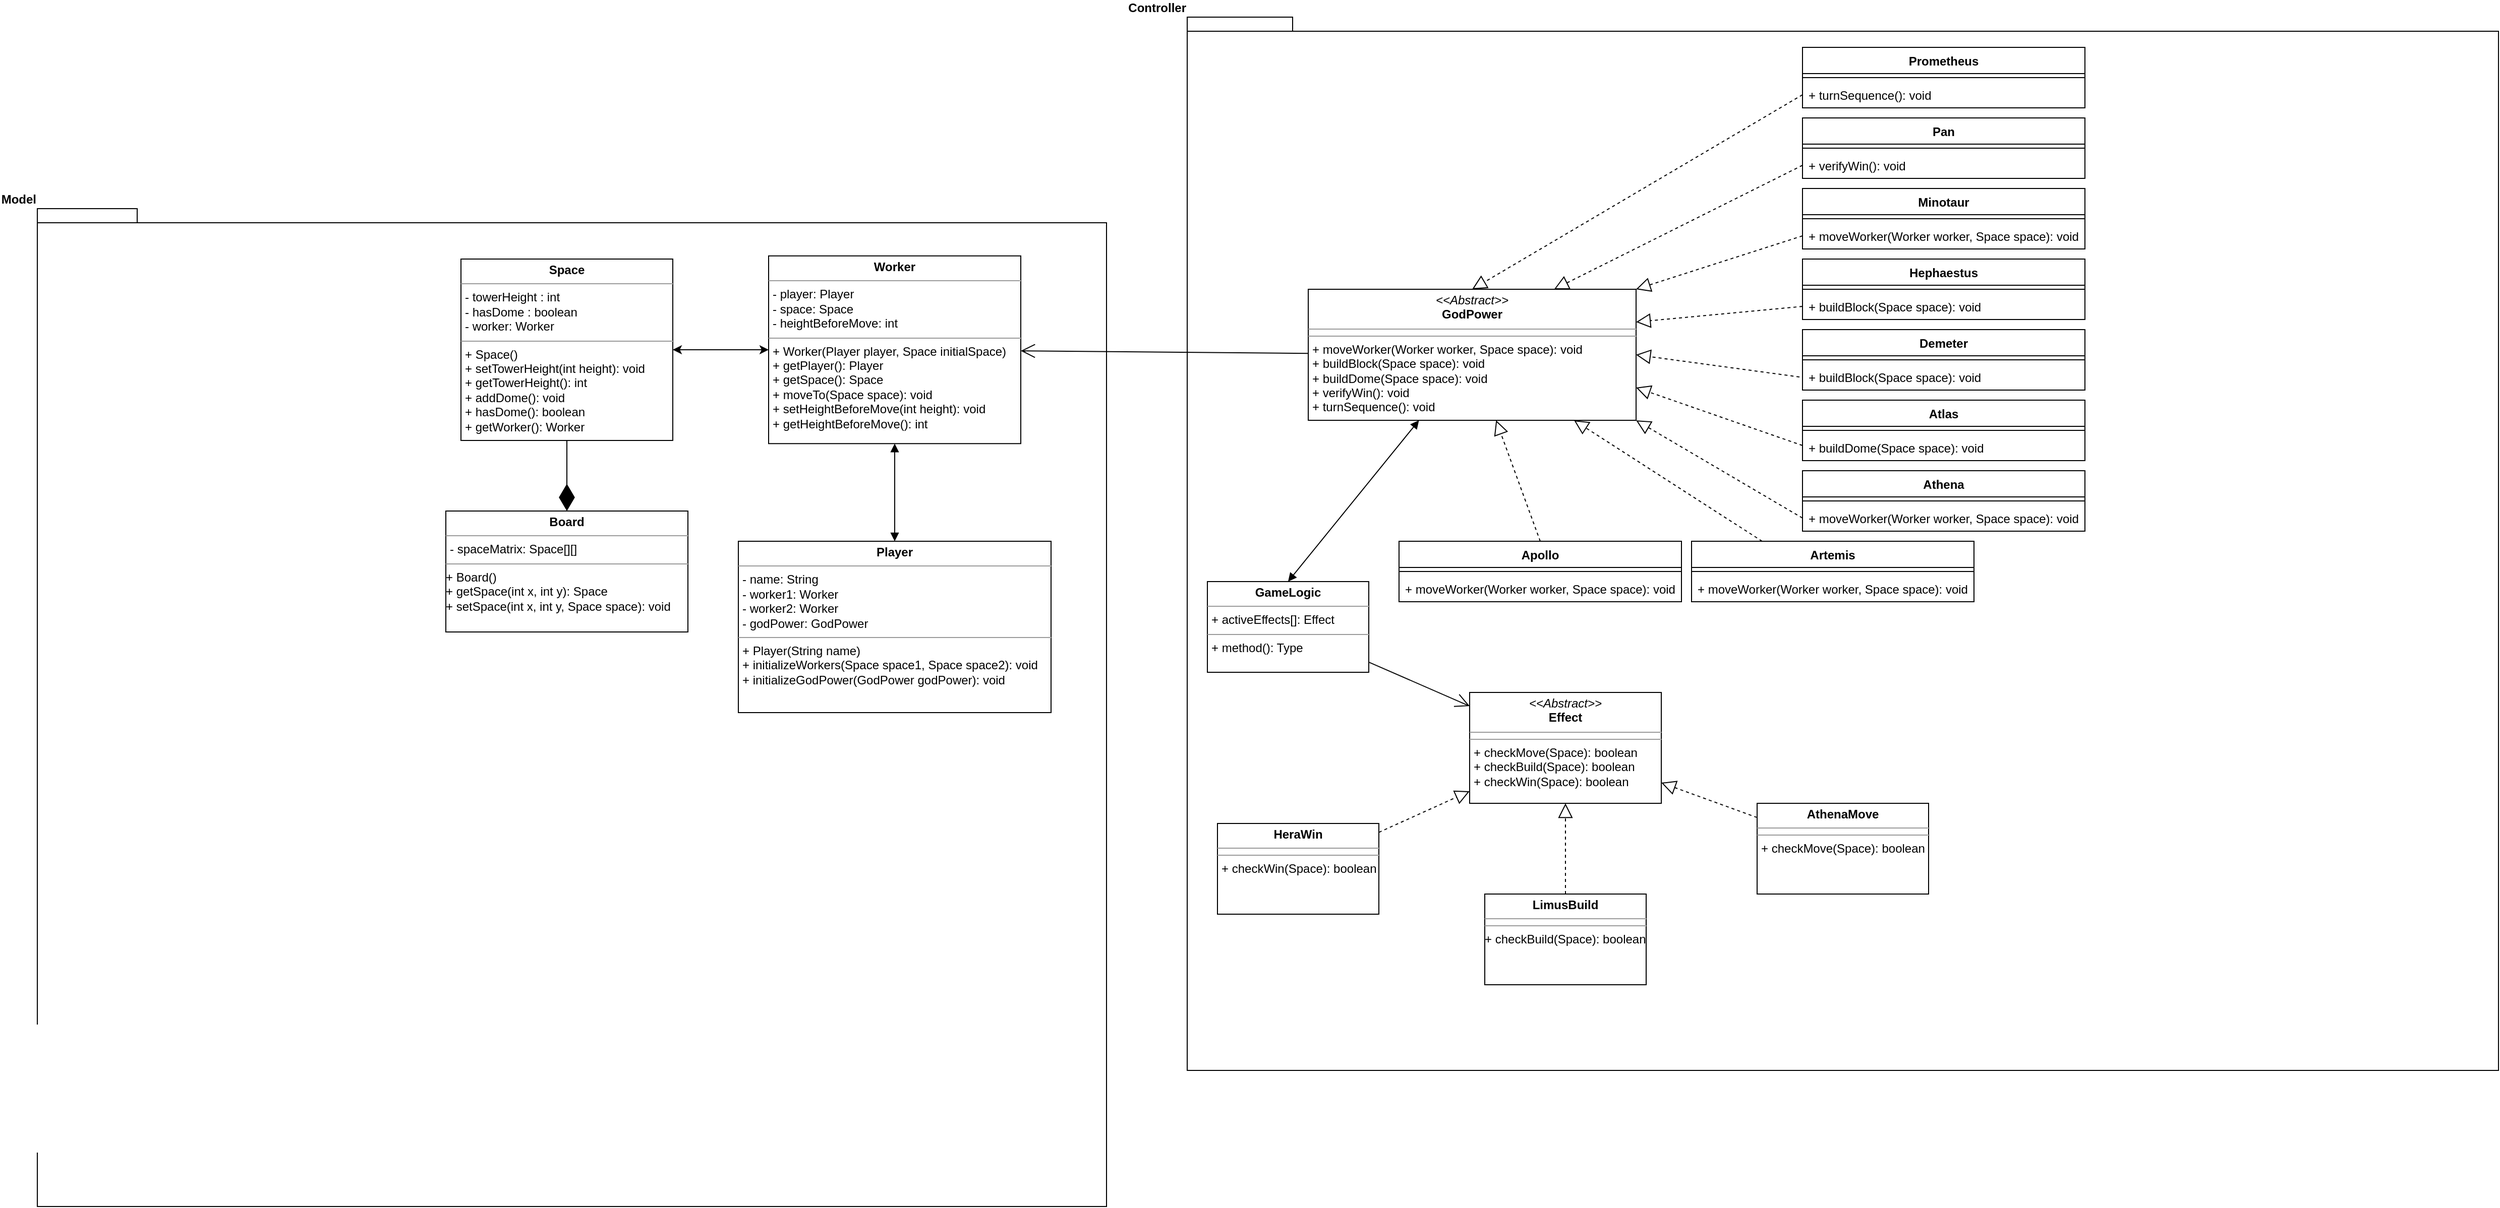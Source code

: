 <mxfile version="12.8.8" type="github"><diagram name="Page-1" id="c4acf3e9-155e-7222-9cf6-157b1a14988f"><mxGraphModel dx="1888" dy="1653" grid="1" gridSize="10" guides="1" tooltips="1" connect="1" arrows="1" fold="1" page="1" pageScale="1" pageWidth="850" pageHeight="1100" background="#ffffff" math="0" shadow="0"><root><mxCell id="0"/><mxCell id="1" parent="0"/><mxCell id="uEDdseuTx4ar9folRoNE-3" value="&lt;div&gt;Model&lt;/div&gt;" style="shape=folder;fontStyle=1;spacingTop=10;tabWidth=40;tabHeight=14;tabPosition=left;html=1;labelPosition=left;verticalLabelPosition=top;align=right;verticalAlign=bottom;" parent="1" vertex="1"><mxGeometry x="-300" y="40" width="1060" height="990" as="geometry"/></mxCell><mxCell id="uEDdseuTx4ar9folRoNE-6" value="&lt;p style=&quot;margin: 0px ; margin-top: 4px ; text-align: center&quot;&gt;&lt;b&gt;Space&lt;/b&gt;&lt;br&gt;&lt;/p&gt;&lt;hr size=&quot;1&quot;&gt;&lt;p style=&quot;margin: 0px ; margin-left: 4px&quot;&gt;- towerHeight : int&lt;/p&gt;&lt;p style=&quot;margin: 0px ; margin-left: 4px&quot;&gt;- hasDome : boolean&lt;/p&gt;&lt;p style=&quot;margin: 0px ; margin-left: 4px&quot;&gt;- worker: Worker&lt;br&gt;&lt;/p&gt;&lt;hr size=&quot;1&quot;&gt;&lt;p style=&quot;margin: 0px ; margin-left: 4px&quot;&gt;+ Space()&lt;br&gt;&lt;/p&gt;&lt;p style=&quot;margin: 0px ; margin-left: 4px&quot;&gt;+ setTowerHeight(int height): void&lt;/p&gt;&lt;p style=&quot;margin: 0px ; margin-left: 4px&quot;&gt;+ getTowerHeight(): int&lt;/p&gt;&lt;p style=&quot;margin: 0px ; margin-left: 4px&quot;&gt;+ addDome(): void&lt;br&gt;&lt;/p&gt;&lt;p style=&quot;margin: 0px ; margin-left: 4px&quot;&gt;+ hasDome(): boolean&lt;/p&gt;&lt;p style=&quot;margin: 0px ; margin-left: 4px&quot;&gt;+ getWorker(): Worker&lt;br&gt;&lt;/p&gt;&lt;p style=&quot;margin: 0px ; margin-left: 4px&quot;&gt;&lt;br&gt;&lt;/p&gt;" style="verticalAlign=top;align=left;overflow=fill;fontSize=12;fontFamily=Helvetica;html=1;" parent="1" vertex="1"><mxGeometry x="120" y="90" width="210" height="180" as="geometry"/></mxCell><mxCell id="uEDdseuTx4ar9folRoNE-10" style="edgeStyle=orthogonalEdgeStyle;rounded=0;orthogonalLoop=1;jettySize=auto;html=1;startArrow=classic;startFill=1;" parent="1" source="uEDdseuTx4ar9folRoNE-9" target="uEDdseuTx4ar9folRoNE-6" edge="1"><mxGeometry relative="1" as="geometry"/></mxCell><mxCell id="uEDdseuTx4ar9folRoNE-9" value="&lt;p style=&quot;margin: 0px ; margin-top: 4px ; text-align: center&quot;&gt;&lt;b&gt;Worker&lt;/b&gt;&lt;br&gt;&lt;/p&gt;&lt;hr size=&quot;1&quot;&gt;&lt;p style=&quot;margin: 0px ; margin-left: 4px&quot;&gt;- player: Player&lt;/p&gt;&lt;p style=&quot;margin: 0px ; margin-left: 4px&quot;&gt;- space: Space&lt;/p&gt;&lt;p style=&quot;margin: 0px ; margin-left: 4px&quot;&gt;- heightBeforeMove: int&lt;br&gt;&lt;/p&gt;&lt;hr size=&quot;1&quot;&gt;&lt;p style=&quot;margin: 0px ; margin-left: 4px&quot;&gt;+ Worker(Player player, Space initialSpace)&lt;br&gt;&lt;/p&gt;&lt;p style=&quot;margin: 0px ; margin-left: 4px&quot;&gt;+ getPlayer(): Player&lt;/p&gt;&lt;p style=&quot;margin: 0px ; margin-left: 4px&quot;&gt;+ getSpace(): Space&lt;/p&gt;&lt;p style=&quot;margin: 0px ; margin-left: 4px&quot;&gt;+ moveTo(Space space): void&lt;/p&gt;&lt;p style=&quot;margin: 0px ; margin-left: 4px&quot;&gt;+ setHeightBeforeMove(int height): void&lt;/p&gt;&lt;p style=&quot;margin: 0px ; margin-left: 4px&quot;&gt;+ getHeightBeforeMove(): int&lt;br&gt;&lt;/p&gt;&lt;p style=&quot;margin: 0px ; margin-left: 4px&quot;&gt;&lt;br&gt;&lt;/p&gt;&lt;p style=&quot;margin: 0px ; margin-left: 4px&quot;&gt;&lt;br&gt;&lt;/p&gt;&lt;p style=&quot;margin: 0px ; margin-left: 4px&quot;&gt;&lt;br&gt;&lt;/p&gt;" style="verticalAlign=top;align=left;overflow=fill;fontSize=12;fontFamily=Helvetica;html=1;" parent="1" vertex="1"><mxGeometry x="425" y="86.88" width="250" height="186.25" as="geometry"/></mxCell><mxCell id="uEDdseuTx4ar9folRoNE-12" value="&lt;p style=&quot;margin: 0px ; margin-top: 4px ; text-align: center&quot;&gt;&lt;b&gt;Player&lt;/b&gt;&lt;br&gt;&lt;/p&gt;&lt;hr size=&quot;1&quot;&gt;&lt;p style=&quot;margin: 0px ; margin-left: 4px&quot;&gt;- name: String&lt;/p&gt;&lt;p style=&quot;margin: 0px ; margin-left: 4px&quot;&gt;- worker1: Worker&lt;/p&gt;&lt;p style=&quot;margin: 0px ; margin-left: 4px&quot;&gt;- worker2: Worker&lt;/p&gt;&lt;p style=&quot;margin: 0px ; margin-left: 4px&quot;&gt;- godPower: GodPower&lt;br&gt;&lt;/p&gt;&lt;hr size=&quot;1&quot;&gt;&lt;p style=&quot;margin: 0px ; margin-left: 4px&quot;&gt;+ Player(String name)&lt;/p&gt;&lt;p style=&quot;margin: 0px ; margin-left: 4px&quot;&gt;+ initializeWorkers(Space space1, Space space2): void&lt;br&gt;&lt;/p&gt;&lt;p style=&quot;margin: 0px ; margin-left: 4px&quot;&gt;+ initializeGodPower(GodPower godPower): void&lt;/p&gt;&lt;p style=&quot;margin: 0px ; margin-left: 4px&quot;&gt;&lt;br&gt;&lt;/p&gt;" style="verticalAlign=top;align=left;overflow=fill;fontSize=12;fontFamily=Helvetica;html=1;" parent="1" vertex="1"><mxGeometry x="395" y="370" width="310" height="170" as="geometry"/></mxCell><mxCell id="uEDdseuTx4ar9folRoNE-13" value="" style="endArrow=block;startArrow=block;endFill=1;startFill=1;html=1;exitX=0.5;exitY=1;exitDx=0;exitDy=0;entryX=0.5;entryY=0;entryDx=0;entryDy=0;" parent="1" source="uEDdseuTx4ar9folRoNE-9" target="uEDdseuTx4ar9folRoNE-12" edge="1"><mxGeometry width="160" relative="1" as="geometry"><mxPoint x="340" y="330" as="sourcePoint"/><mxPoint x="500" y="330" as="targetPoint"/></mxGeometry></mxCell><mxCell id="uEDdseuTx4ar9folRoNE-25" value="&lt;p style=&quot;margin: 0px ; margin-top: 4px ; text-align: center&quot;&gt;&lt;b&gt;Board&lt;/b&gt;&lt;br&gt;&lt;/p&gt;&lt;hr size=&quot;1&quot;&gt;&lt;p style=&quot;margin: 0px ; margin-left: 4px&quot;&gt;- spaceMatrix: Space[][]&lt;/p&gt;&lt;hr size=&quot;1&quot;&gt;&lt;div&gt;+ Board()&lt;br&gt;&lt;/div&gt;&lt;div&gt;+ getSpace(int x, int y): Space&lt;/div&gt;&lt;div&gt;+ setSpace(int x, int y, Space space): void&lt;br&gt;&lt;/div&gt;" style="verticalAlign=top;align=left;overflow=fill;fontSize=12;fontFamily=Helvetica;html=1;" parent="1" vertex="1"><mxGeometry x="105" y="340" width="240" height="120" as="geometry"/></mxCell><mxCell id="uEDdseuTx4ar9folRoNE-28" value="" style="endArrow=diamondThin;endFill=1;endSize=24;html=1;" parent="1" source="uEDdseuTx4ar9folRoNE-6" target="uEDdseuTx4ar9folRoNE-25" edge="1"><mxGeometry width="160" relative="1" as="geometry"><mxPoint x="340" y="340" as="sourcePoint"/><mxPoint x="500" y="340" as="targetPoint"/></mxGeometry></mxCell><mxCell id="uEDdseuTx4ar9folRoNE-29" value="Controller" style="shape=folder;fontStyle=1;spacingTop=10;tabWidth=40;tabHeight=14;tabPosition=left;html=1;labelPosition=left;verticalLabelPosition=top;align=right;verticalAlign=bottom;" parent="1" vertex="1"><mxGeometry x="840" y="-150" width="1300" height="1045" as="geometry"/></mxCell><mxCell id="uEDdseuTx4ar9folRoNE-31" value="&lt;p style=&quot;margin: 0px ; margin-top: 4px ; text-align: center&quot;&gt;&lt;i&gt;&amp;lt;&amp;lt;Abstract&amp;gt;&amp;gt;&lt;/i&gt;&lt;br&gt;&lt;b&gt;GodPower&lt;/b&gt;&lt;/p&gt;&lt;hr size=&quot;1&quot;&gt;&lt;hr size=&quot;1&quot;&gt;&lt;p style=&quot;margin: 0px ; margin-left: 4px&quot;&gt;+ moveWorker(Worker worker, Space space): void&lt;/p&gt;&lt;p style=&quot;margin: 0px ; margin-left: 4px&quot;&gt;+ buildBlock(Space space): void&lt;br&gt;&lt;/p&gt;&lt;p style=&quot;margin: 0px ; margin-left: 4px&quot;&gt;+ buildDome(Space space): void&lt;/p&gt;&lt;p style=&quot;margin: 0px ; margin-left: 4px&quot;&gt;+ verifyWin(): void&lt;/p&gt;&lt;p style=&quot;margin: 0px ; margin-left: 4px&quot;&gt;+ turnSequence(): void&lt;br&gt;&lt;/p&gt;&lt;p style=&quot;margin: 0px ; margin-left: 4px&quot;&gt;&lt;br&gt;&lt;/p&gt;" style="verticalAlign=top;align=left;overflow=fill;fontSize=12;fontFamily=Helvetica;html=1;" parent="1" vertex="1"><mxGeometry x="960" y="120" width="325" height="130" as="geometry"/></mxCell><mxCell id="uEDdseuTx4ar9folRoNE-32" value="" style="endArrow=open;endFill=1;endSize=12;html=1;" parent="1" source="uEDdseuTx4ar9folRoNE-31" target="uEDdseuTx4ar9folRoNE-9" edge="1"><mxGeometry width="160" relative="1" as="geometry"><mxPoint x="680" y="270" as="sourcePoint"/><mxPoint x="840" y="270" as="targetPoint"/></mxGeometry></mxCell><mxCell id="A2e2mmVc-ByPGTGszFhx-50" value="" style="endArrow=block;dashed=1;endFill=0;endSize=12;html=1;exitX=0.5;exitY=0;exitDx=0;exitDy=0;" parent="1" source="A2e2mmVc-ByPGTGszFhx-5" target="uEDdseuTx4ar9folRoNE-31" edge="1"><mxGeometry width="160" relative="1" as="geometry"><mxPoint x="990" y="300" as="sourcePoint"/><mxPoint x="1011" y="250" as="targetPoint"/></mxGeometry></mxCell><mxCell id="A2e2mmVc-ByPGTGszFhx-41" value="Prometheus" style="swimlane;fontStyle=1;align=center;verticalAlign=top;childLayout=stackLayout;horizontal=1;startSize=26;horizontalStack=0;resizeParent=1;resizeParentMax=0;resizeLast=0;collapsible=1;marginBottom=0;" parent="1" vertex="1"><mxGeometry x="1450" y="-120" width="280" height="60" as="geometry"/></mxCell><mxCell id="A2e2mmVc-ByPGTGszFhx-43" value="" style="line;strokeWidth=1;fillColor=none;align=left;verticalAlign=middle;spacingTop=-1;spacingLeft=3;spacingRight=3;rotatable=0;labelPosition=right;points=[];portConstraint=eastwest;" parent="A2e2mmVc-ByPGTGszFhx-41" vertex="1"><mxGeometry y="26" width="280" height="8" as="geometry"/></mxCell><mxCell id="A2e2mmVc-ByPGTGszFhx-44" value="+ turnSequence(): void" style="text;strokeColor=none;fillColor=none;align=left;verticalAlign=top;spacingLeft=4;spacingRight=4;overflow=hidden;rotatable=0;points=[[0,0.5],[1,0.5]];portConstraint=eastwest;" parent="A2e2mmVc-ByPGTGszFhx-41" vertex="1"><mxGeometry y="34" width="280" height="26" as="geometry"/></mxCell><mxCell id="A2e2mmVc-ByPGTGszFhx-37" value="Pan" style="swimlane;fontStyle=1;align=center;verticalAlign=top;childLayout=stackLayout;horizontal=1;startSize=26;horizontalStack=0;resizeParent=1;resizeParentMax=0;resizeLast=0;collapsible=1;marginBottom=0;" parent="1" vertex="1"><mxGeometry x="1450" y="-50" width="280" height="60" as="geometry"/></mxCell><mxCell id="A2e2mmVc-ByPGTGszFhx-39" value="" style="line;strokeWidth=1;fillColor=none;align=left;verticalAlign=middle;spacingTop=-1;spacingLeft=3;spacingRight=3;rotatable=0;labelPosition=right;points=[];portConstraint=eastwest;" parent="A2e2mmVc-ByPGTGszFhx-37" vertex="1"><mxGeometry y="26" width="280" height="8" as="geometry"/></mxCell><mxCell id="A2e2mmVc-ByPGTGszFhx-40" value="+ verifyWin(): void&#xA;&#xA;" style="text;strokeColor=none;fillColor=none;align=left;verticalAlign=top;spacingLeft=4;spacingRight=4;overflow=hidden;rotatable=0;points=[[0,0.5],[1,0.5]];portConstraint=eastwest;" parent="A2e2mmVc-ByPGTGszFhx-37" vertex="1"><mxGeometry y="34" width="280" height="26" as="geometry"/></mxCell><mxCell id="A2e2mmVc-ByPGTGszFhx-33" value="Minotaur" style="swimlane;fontStyle=1;align=center;verticalAlign=top;childLayout=stackLayout;horizontal=1;startSize=26;horizontalStack=0;resizeParent=1;resizeParentMax=0;resizeLast=0;collapsible=1;marginBottom=0;" parent="1" vertex="1"><mxGeometry x="1450" y="20" width="280" height="60" as="geometry"/></mxCell><mxCell id="A2e2mmVc-ByPGTGszFhx-35" value="" style="line;strokeWidth=1;fillColor=none;align=left;verticalAlign=middle;spacingTop=-1;spacingLeft=3;spacingRight=3;rotatable=0;labelPosition=right;points=[];portConstraint=eastwest;" parent="A2e2mmVc-ByPGTGszFhx-33" vertex="1"><mxGeometry y="26" width="280" height="8" as="geometry"/></mxCell><mxCell id="A2e2mmVc-ByPGTGszFhx-36" value="+ moveWorker(Worker worker, Space space): void&#xA;" style="text;strokeColor=none;fillColor=none;align=left;verticalAlign=top;spacingLeft=4;spacingRight=4;overflow=hidden;rotatable=0;points=[[0,0.5],[1,0.5]];portConstraint=eastwest;" parent="A2e2mmVc-ByPGTGszFhx-33" vertex="1"><mxGeometry y="34" width="280" height="26" as="geometry"/></mxCell><mxCell id="A2e2mmVc-ByPGTGszFhx-29" value="Hephaestus" style="swimlane;fontStyle=1;align=center;verticalAlign=top;childLayout=stackLayout;horizontal=1;startSize=26;horizontalStack=0;resizeParent=1;resizeParentMax=0;resizeLast=0;collapsible=1;marginBottom=0;" parent="1" vertex="1"><mxGeometry x="1450" y="90" width="280" height="60" as="geometry"/></mxCell><mxCell id="A2e2mmVc-ByPGTGszFhx-31" value="" style="line;strokeWidth=1;fillColor=none;align=left;verticalAlign=middle;spacingTop=-1;spacingLeft=3;spacingRight=3;rotatable=0;labelPosition=right;points=[];portConstraint=eastwest;" parent="A2e2mmVc-ByPGTGszFhx-29" vertex="1"><mxGeometry y="26" width="280" height="8" as="geometry"/></mxCell><mxCell id="A2e2mmVc-ByPGTGszFhx-32" value="+ buildBlock(Space space): void&#xA;&#xA;" style="text;strokeColor=none;fillColor=none;align=left;verticalAlign=top;spacingLeft=4;spacingRight=4;overflow=hidden;rotatable=0;points=[[0,0.5],[1,0.5]];portConstraint=eastwest;" parent="A2e2mmVc-ByPGTGszFhx-29" vertex="1"><mxGeometry y="34" width="280" height="26" as="geometry"/></mxCell><mxCell id="A2e2mmVc-ByPGTGszFhx-25" value="Demeter" style="swimlane;fontStyle=1;align=center;verticalAlign=top;childLayout=stackLayout;horizontal=1;startSize=26;horizontalStack=0;resizeParent=1;resizeParentMax=0;resizeLast=0;collapsible=1;marginBottom=0;" parent="1" vertex="1"><mxGeometry x="1450" y="160" width="280" height="60" as="geometry"/></mxCell><mxCell id="A2e2mmVc-ByPGTGszFhx-27" value="" style="line;strokeWidth=1;fillColor=none;align=left;verticalAlign=middle;spacingTop=-1;spacingLeft=3;spacingRight=3;rotatable=0;labelPosition=right;points=[];portConstraint=eastwest;" parent="A2e2mmVc-ByPGTGszFhx-25" vertex="1"><mxGeometry y="26" width="280" height="8" as="geometry"/></mxCell><mxCell id="A2e2mmVc-ByPGTGszFhx-28" value="+ buildBlock(Space space): void&#xA;&#xA;" style="text;strokeColor=none;fillColor=none;align=left;verticalAlign=top;spacingLeft=4;spacingRight=4;overflow=hidden;rotatable=0;points=[[0,0.5],[1,0.5]];portConstraint=eastwest;" parent="A2e2mmVc-ByPGTGszFhx-25" vertex="1"><mxGeometry y="34" width="280" height="26" as="geometry"/></mxCell><mxCell id="A2e2mmVc-ByPGTGszFhx-21" value="Atlas" style="swimlane;fontStyle=1;align=center;verticalAlign=top;childLayout=stackLayout;horizontal=1;startSize=26;horizontalStack=0;resizeParent=1;resizeParentMax=0;resizeLast=0;collapsible=1;marginBottom=0;" parent="1" vertex="1"><mxGeometry x="1450" y="230" width="280" height="60" as="geometry"/></mxCell><mxCell id="A2e2mmVc-ByPGTGszFhx-23" value="" style="line;strokeWidth=1;fillColor=none;align=left;verticalAlign=middle;spacingTop=-1;spacingLeft=3;spacingRight=3;rotatable=0;labelPosition=right;points=[];portConstraint=eastwest;" parent="A2e2mmVc-ByPGTGszFhx-21" vertex="1"><mxGeometry y="26" width="280" height="8" as="geometry"/></mxCell><mxCell id="A2e2mmVc-ByPGTGszFhx-24" value="+ buildDome(Space space): void" style="text;strokeColor=none;fillColor=none;align=left;verticalAlign=top;spacingLeft=4;spacingRight=4;overflow=hidden;rotatable=0;points=[[0,0.5],[1,0.5]];portConstraint=eastwest;" parent="A2e2mmVc-ByPGTGszFhx-21" vertex="1"><mxGeometry y="34" width="280" height="26" as="geometry"/></mxCell><mxCell id="A2e2mmVc-ByPGTGszFhx-17" value="Athena" style="swimlane;fontStyle=1;align=center;verticalAlign=top;childLayout=stackLayout;horizontal=1;startSize=26;horizontalStack=0;resizeParent=1;resizeParentMax=0;resizeLast=0;collapsible=1;marginBottom=0;" parent="1" vertex="1"><mxGeometry x="1450" y="300" width="280" height="60" as="geometry"/></mxCell><mxCell id="A2e2mmVc-ByPGTGszFhx-19" value="" style="line;strokeWidth=1;fillColor=none;align=left;verticalAlign=middle;spacingTop=-1;spacingLeft=3;spacingRight=3;rotatable=0;labelPosition=right;points=[];portConstraint=eastwest;" parent="A2e2mmVc-ByPGTGszFhx-17" vertex="1"><mxGeometry y="26" width="280" height="8" as="geometry"/></mxCell><mxCell id="A2e2mmVc-ByPGTGszFhx-20" value="+ moveWorker(Worker worker, Space space): void&#xA;" style="text;strokeColor=none;fillColor=none;align=left;verticalAlign=top;spacingLeft=4;spacingRight=4;overflow=hidden;rotatable=0;points=[[0,0.5],[1,0.5]];portConstraint=eastwest;" parent="A2e2mmVc-ByPGTGszFhx-17" vertex="1"><mxGeometry y="34" width="280" height="26" as="geometry"/></mxCell><mxCell id="A2e2mmVc-ByPGTGszFhx-51" value="" style="endArrow=block;dashed=1;endFill=0;endSize=12;html=1;exitX=0.25;exitY=0;exitDx=0;exitDy=0;" parent="1" source="A2e2mmVc-ByPGTGszFhx-9" edge="1" target="uEDdseuTx4ar9folRoNE-31"><mxGeometry width="160" relative="1" as="geometry"><mxPoint x="1290" y="120" as="sourcePoint"/><mxPoint x="1230" y="240" as="targetPoint"/></mxGeometry></mxCell><mxCell id="A2e2mmVc-ByPGTGszFhx-54" value="" style="endArrow=block;dashed=1;endFill=0;endSize=12;html=1;exitX=0;exitY=0.5;exitDx=0;exitDy=0;entryX=1;entryY=0;entryDx=0;entryDy=0;" parent="1" source="A2e2mmVc-ByPGTGszFhx-36" target="uEDdseuTx4ar9folRoNE-31" edge="1"><mxGeometry width="160" relative="1" as="geometry"><mxPoint x="1290" y="140" as="sourcePoint"/><mxPoint x="1450" y="140" as="targetPoint"/></mxGeometry></mxCell><mxCell id="A2e2mmVc-ByPGTGszFhx-55" value="" style="endArrow=block;dashed=1;endFill=0;endSize=12;html=1;exitX=0;exitY=0.5;exitDx=0;exitDy=0;entryX=0.75;entryY=0;entryDx=0;entryDy=0;" parent="1" source="A2e2mmVc-ByPGTGszFhx-40" target="uEDdseuTx4ar9folRoNE-31" edge="1"><mxGeometry width="160" relative="1" as="geometry"><mxPoint x="1160" y="-10" as="sourcePoint"/><mxPoint x="1320" y="-10" as="targetPoint"/></mxGeometry></mxCell><mxCell id="A2e2mmVc-ByPGTGszFhx-56" value="" style="endArrow=block;dashed=1;endFill=0;endSize=12;html=1;entryX=0.5;entryY=0;entryDx=0;entryDy=0;exitX=0;exitY=0.5;exitDx=0;exitDy=0;" parent="1" source="A2e2mmVc-ByPGTGszFhx-44" target="uEDdseuTx4ar9folRoNE-31" edge="1"><mxGeometry width="160" relative="1" as="geometry"><mxPoint x="970" y="-50" as="sourcePoint"/><mxPoint x="1130" y="-50" as="targetPoint"/></mxGeometry></mxCell><mxCell id="A2e2mmVc-ByPGTGszFhx-57" value="" style="endArrow=block;dashed=1;endFill=0;endSize=12;html=1;entryX=1;entryY=0.25;entryDx=0;entryDy=0;exitX=0;exitY=0.5;exitDx=0;exitDy=0;" parent="1" source="A2e2mmVc-ByPGTGszFhx-32" target="uEDdseuTx4ar9folRoNE-31" edge="1"><mxGeometry width="160" relative="1" as="geometry"><mxPoint x="1290" y="140" as="sourcePoint"/><mxPoint x="1450" y="140" as="targetPoint"/></mxGeometry></mxCell><mxCell id="A2e2mmVc-ByPGTGszFhx-58" value="" style="endArrow=block;dashed=1;endFill=0;endSize=12;html=1;entryX=1;entryY=0.5;entryDx=0;entryDy=0;" parent="1" target="uEDdseuTx4ar9folRoNE-31" edge="1"><mxGeometry width="160" relative="1" as="geometry"><mxPoint x="1447" y="207" as="sourcePoint"/><mxPoint x="1435" y="320" as="targetPoint"/></mxGeometry></mxCell><mxCell id="A2e2mmVc-ByPGTGszFhx-59" value="" style="endArrow=block;dashed=1;endFill=0;endSize=12;html=1;exitX=0;exitY=0.75;exitDx=0;exitDy=0;entryX=1;entryY=0.75;entryDx=0;entryDy=0;" parent="1" source="A2e2mmVc-ByPGTGszFhx-21" target="uEDdseuTx4ar9folRoNE-31" edge="1"><mxGeometry width="160" relative="1" as="geometry"><mxPoint x="1260" y="300" as="sourcePoint"/><mxPoint x="1420" y="300" as="targetPoint"/></mxGeometry></mxCell><mxCell id="A2e2mmVc-ByPGTGszFhx-60" value="" style="endArrow=block;dashed=1;endFill=0;endSize=12;html=1;exitX=0;exitY=0.5;exitDx=0;exitDy=0;entryX=1;entryY=1;entryDx=0;entryDy=0;" parent="1" source="A2e2mmVc-ByPGTGszFhx-20" target="uEDdseuTx4ar9folRoNE-31" edge="1"><mxGeometry width="160" relative="1" as="geometry"><mxPoint x="1250" y="310" as="sourcePoint"/><mxPoint x="1290" y="240" as="targetPoint"/></mxGeometry></mxCell><mxCell id="xwHX6Ezq-zAa09ETZAzB-1" value="&lt;p style=&quot;margin: 0px ; margin-top: 4px ; text-align: center&quot;&gt;&lt;i&gt;&amp;lt;&amp;lt;Abstract&amp;gt;&amp;gt;&lt;/i&gt;&lt;br&gt;&lt;b&gt;Effect&lt;/b&gt;&lt;/p&gt;&lt;hr size=&quot;1&quot;&gt;&lt;hr size=&quot;1&quot;&gt;&lt;p style=&quot;margin: 0px ; margin-left: 4px&quot;&gt;+ checkMove(Space): boolean&lt;/p&gt;&lt;p style=&quot;margin: 0px ; margin-left: 4px&quot;&gt;+ checkBuild(Space): boolean&lt;/p&gt;&lt;p style=&quot;margin: 0px ; margin-left: 4px&quot;&gt;+ checkWin(Space): boolean&lt;/p&gt;&lt;p style=&quot;margin: 0px ; margin-left: 4px&quot;&gt;&lt;br&gt;&lt;/p&gt;&lt;p style=&quot;margin: 0px ; margin-left: 4px&quot;&gt;&lt;br&gt;&lt;/p&gt;" style="verticalAlign=top;align=left;overflow=fill;fontSize=12;fontFamily=Helvetica;html=1;" parent="1" vertex="1"><mxGeometry x="1120" y="520" width="190" height="110" as="geometry"/></mxCell><mxCell id="xwHX6Ezq-zAa09ETZAzB-2" value="&lt;p style=&quot;margin: 0px ; margin-top: 4px ; text-align: center&quot;&gt;&lt;b&gt;AthenaMove&lt;/b&gt;&lt;/p&gt;&lt;hr size=&quot;1&quot;&gt;&lt;hr size=&quot;1&quot;&gt;&lt;p style=&quot;margin: 0px ; margin-left: 4px&quot;&gt;+ checkMove(Space): boolean&lt;/p&gt;" style="verticalAlign=top;align=left;overflow=fill;fontSize=12;fontFamily=Helvetica;html=1;" parent="1" vertex="1"><mxGeometry x="1405" y="630" width="170" height="90" as="geometry"/></mxCell><mxCell id="xwHX6Ezq-zAa09ETZAzB-3" value="" style="endArrow=block;dashed=1;endFill=0;endSize=12;html=1;" parent="1" source="xwHX6Ezq-zAa09ETZAzB-2" target="xwHX6Ezq-zAa09ETZAzB-1" edge="1"><mxGeometry width="160" relative="1" as="geometry"><mxPoint x="1390" y="450" as="sourcePoint"/><mxPoint x="1550" y="450" as="targetPoint"/></mxGeometry></mxCell><mxCell id="zWAgqz_s4CJjfRpqB57c-2" value="&lt;p style=&quot;margin: 0px ; margin-top: 4px ; text-align: center&quot;&gt;&lt;b&gt;LimusBuild&lt;/b&gt;&lt;br&gt;&lt;/p&gt;&lt;hr size=&quot;1&quot;&gt;&lt;hr size=&quot;1&quot;&gt;+ checkBuild(Space): boolean" style="verticalAlign=top;align=left;overflow=fill;fontSize=12;fontFamily=Helvetica;html=1;" vertex="1" parent="1"><mxGeometry x="1135" y="720" width="160" height="90" as="geometry"/></mxCell><mxCell id="zWAgqz_s4CJjfRpqB57c-3" value="" style="endArrow=block;dashed=1;endFill=0;endSize=12;html=1;" edge="1" parent="1" source="zWAgqz_s4CJjfRpqB57c-2" target="xwHX6Ezq-zAa09ETZAzB-1"><mxGeometry width="160" relative="1" as="geometry"><mxPoint x="1350" y="570" as="sourcePoint"/><mxPoint x="1510" y="570" as="targetPoint"/></mxGeometry></mxCell><mxCell id="zWAgqz_s4CJjfRpqB57c-4" value="&lt;p style=&quot;margin: 0px ; margin-top: 4px ; text-align: center&quot;&gt;&lt;b&gt;HeraWin&lt;/b&gt;&lt;/p&gt;&lt;hr size=&quot;1&quot;&gt;&lt;hr size=&quot;1&quot;&gt;&lt;p style=&quot;margin: 0px ; margin-left: 4px&quot;&gt;+ checkWin(Space): boolean&lt;/p&gt;" style="verticalAlign=top;align=left;overflow=fill;fontSize=12;fontFamily=Helvetica;html=1;" vertex="1" parent="1"><mxGeometry x="870" y="650" width="160" height="90" as="geometry"/></mxCell><mxCell id="zWAgqz_s4CJjfRpqB57c-5" value="" style="endArrow=block;dashed=1;endFill=0;endSize=12;html=1;" edge="1" parent="1" source="zWAgqz_s4CJjfRpqB57c-4" target="xwHX6Ezq-zAa09ETZAzB-1"><mxGeometry width="160" relative="1" as="geometry"><mxPoint x="1240" y="640" as="sourcePoint"/><mxPoint x="1400" y="640" as="targetPoint"/></mxGeometry></mxCell><mxCell id="zWAgqz_s4CJjfRpqB57c-8" value="&lt;p style=&quot;margin: 0px ; margin-top: 4px ; text-align: center&quot;&gt;&lt;b&gt;GameLogic&lt;/b&gt;&lt;/p&gt;&lt;hr size=&quot;1&quot;&gt;&lt;p style=&quot;margin: 0px ; margin-left: 4px&quot;&gt;+ activeEffects[]: Effect&lt;br&gt;&lt;/p&gt;&lt;hr size=&quot;1&quot;&gt;&lt;p style=&quot;margin: 0px ; margin-left: 4px&quot;&gt;+ method(): Type&lt;/p&gt;" style="verticalAlign=top;align=left;overflow=fill;fontSize=12;fontFamily=Helvetica;html=1;" vertex="1" parent="1"><mxGeometry x="860" y="410" width="160" height="90" as="geometry"/></mxCell><mxCell id="A2e2mmVc-ByPGTGszFhx-9" value="Artemis" style="swimlane;fontStyle=1;align=center;verticalAlign=top;childLayout=stackLayout;horizontal=1;startSize=26;horizontalStack=0;resizeParent=1;resizeParentMax=0;resizeLast=0;collapsible=1;marginBottom=0;" parent="1" vertex="1"><mxGeometry x="1340" y="370" width="280" height="60" as="geometry"/></mxCell><mxCell id="A2e2mmVc-ByPGTGszFhx-11" value="" style="line;strokeWidth=1;fillColor=none;align=left;verticalAlign=middle;spacingTop=-1;spacingLeft=3;spacingRight=3;rotatable=0;labelPosition=right;points=[];portConstraint=eastwest;" parent="A2e2mmVc-ByPGTGszFhx-9" vertex="1"><mxGeometry y="26" width="280" height="8" as="geometry"/></mxCell><mxCell id="A2e2mmVc-ByPGTGszFhx-12" value="+ moveWorker(Worker worker, Space space): void&#xA;" style="text;strokeColor=none;fillColor=none;align=left;verticalAlign=top;spacingLeft=4;spacingRight=4;overflow=hidden;rotatable=0;points=[[0,0.5],[1,0.5]];portConstraint=eastwest;" parent="A2e2mmVc-ByPGTGszFhx-9" vertex="1"><mxGeometry y="34" width="280" height="26" as="geometry"/></mxCell><mxCell id="zWAgqz_s4CJjfRpqB57c-12" value="" style="endArrow=open;endFill=1;endSize=12;html=1;" edge="1" parent="1" source="zWAgqz_s4CJjfRpqB57c-8" target="xwHX6Ezq-zAa09ETZAzB-1"><mxGeometry width="160" relative="1" as="geometry"><mxPoint x="1190" y="420" as="sourcePoint"/><mxPoint x="1350" y="420" as="targetPoint"/></mxGeometry></mxCell><mxCell id="A2e2mmVc-ByPGTGszFhx-5" value="Apollo" style="swimlane;fontStyle=1;align=center;verticalAlign=top;childLayout=stackLayout;horizontal=1;startSize=26;horizontalStack=0;resizeParent=1;resizeParentMax=0;resizeLast=0;collapsible=1;marginBottom=0;" parent="1" vertex="1"><mxGeometry x="1050" y="370" width="280" height="60" as="geometry"/></mxCell><mxCell id="A2e2mmVc-ByPGTGszFhx-7" value="" style="line;strokeWidth=1;fillColor=none;align=left;verticalAlign=middle;spacingTop=-1;spacingLeft=3;spacingRight=3;rotatable=0;labelPosition=right;points=[];portConstraint=eastwest;" parent="A2e2mmVc-ByPGTGszFhx-5" vertex="1"><mxGeometry y="26" width="280" height="8" as="geometry"/></mxCell><mxCell id="A2e2mmVc-ByPGTGszFhx-8" value="+ moveWorker(Worker worker, Space space): void&#xA;" style="text;strokeColor=none;fillColor=none;align=left;verticalAlign=top;spacingLeft=4;spacingRight=4;overflow=hidden;rotatable=0;points=[[0,0.5],[1,0.5]];portConstraint=eastwest;" parent="A2e2mmVc-ByPGTGszFhx-5" vertex="1"><mxGeometry y="34" width="280" height="26" as="geometry"/></mxCell><mxCell id="zWAgqz_s4CJjfRpqB57c-14" value="" style="endArrow=block;startArrow=block;endFill=1;startFill=1;html=1;exitX=0.5;exitY=0;exitDx=0;exitDy=0;" edge="1" parent="1" source="zWAgqz_s4CJjfRpqB57c-8" target="uEDdseuTx4ar9folRoNE-31"><mxGeometry width="160" relative="1" as="geometry"><mxPoint x="1200" y="320" as="sourcePoint"/><mxPoint x="1360" y="320" as="targetPoint"/></mxGeometry></mxCell></root></mxGraphModel></diagram></mxfile>
